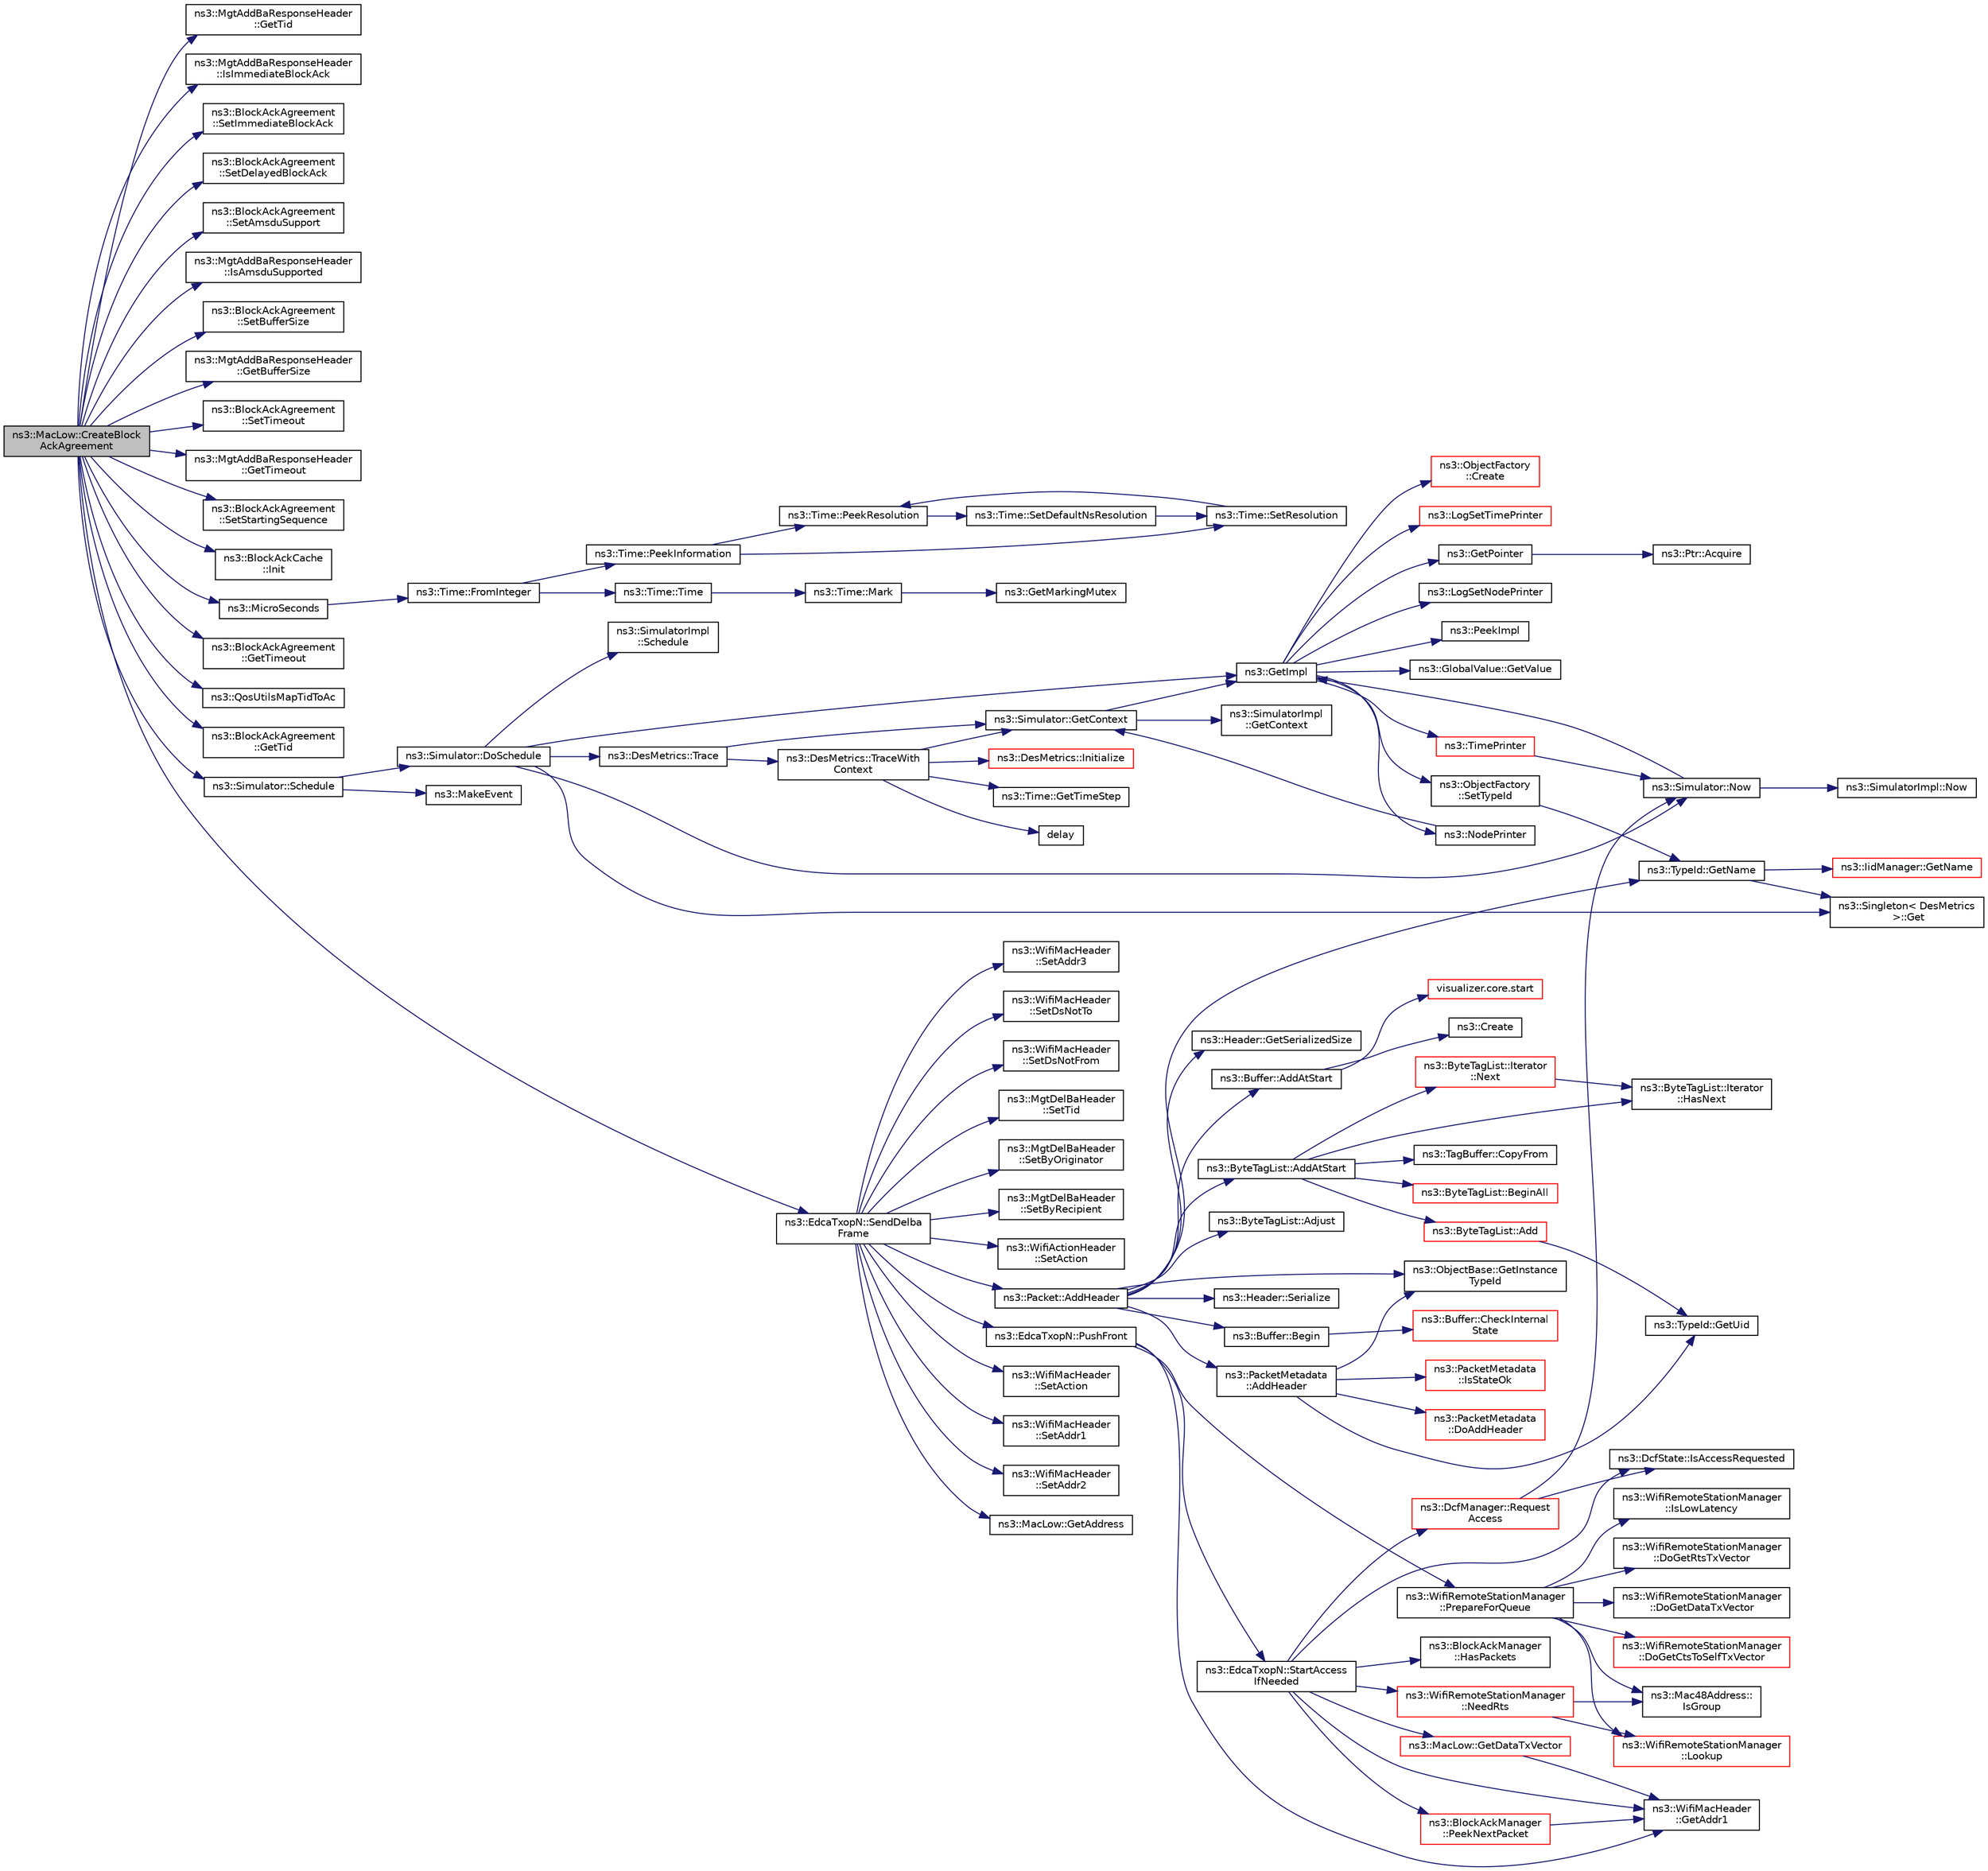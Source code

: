 digraph "ns3::MacLow::CreateBlockAckAgreement"
{
  edge [fontname="Helvetica",fontsize="10",labelfontname="Helvetica",labelfontsize="10"];
  node [fontname="Helvetica",fontsize="10",shape=record];
  rankdir="LR";
  Node1 [label="ns3::MacLow::CreateBlock\lAckAgreement",height=0.2,width=0.4,color="black", fillcolor="grey75", style="filled", fontcolor="black"];
  Node1 -> Node2 [color="midnightblue",fontsize="10",style="solid"];
  Node2 [label="ns3::MgtAddBaResponseHeader\l::GetTid",height=0.2,width=0.4,color="black", fillcolor="white", style="filled",URL="$db/d55/classns3_1_1MgtAddBaResponseHeader.html#a643b70f2e86aa454c58d2d807bcccde7"];
  Node1 -> Node3 [color="midnightblue",fontsize="10",style="solid"];
  Node3 [label="ns3::MgtAddBaResponseHeader\l::IsImmediateBlockAck",height=0.2,width=0.4,color="black", fillcolor="white", style="filled",URL="$db/d55/classns3_1_1MgtAddBaResponseHeader.html#a3dceb717f201736574b322d6245ac00f"];
  Node1 -> Node4 [color="midnightblue",fontsize="10",style="solid"];
  Node4 [label="ns3::BlockAckAgreement\l::SetImmediateBlockAck",height=0.2,width=0.4,color="black", fillcolor="white", style="filled",URL="$d8/d42/classns3_1_1BlockAckAgreement.html#a10cc1c1547def33759fd958ff5cfe8b2"];
  Node1 -> Node5 [color="midnightblue",fontsize="10",style="solid"];
  Node5 [label="ns3::BlockAckAgreement\l::SetDelayedBlockAck",height=0.2,width=0.4,color="black", fillcolor="white", style="filled",URL="$d8/d42/classns3_1_1BlockAckAgreement.html#a306b340b9e9f05cbd5fedd3a412aa6ca"];
  Node1 -> Node6 [color="midnightblue",fontsize="10",style="solid"];
  Node6 [label="ns3::BlockAckAgreement\l::SetAmsduSupport",height=0.2,width=0.4,color="black", fillcolor="white", style="filled",URL="$d8/d42/classns3_1_1BlockAckAgreement.html#a8597f6b15616bc0faac1e35966cda24f"];
  Node1 -> Node7 [color="midnightblue",fontsize="10",style="solid"];
  Node7 [label="ns3::MgtAddBaResponseHeader\l::IsAmsduSupported",height=0.2,width=0.4,color="black", fillcolor="white", style="filled",URL="$db/d55/classns3_1_1MgtAddBaResponseHeader.html#a89a9baf019ce6b0ed4e4de80bd3ba24b"];
  Node1 -> Node8 [color="midnightblue",fontsize="10",style="solid"];
  Node8 [label="ns3::BlockAckAgreement\l::SetBufferSize",height=0.2,width=0.4,color="black", fillcolor="white", style="filled",URL="$d8/d42/classns3_1_1BlockAckAgreement.html#a78071664adb9207a45124d882b1860c8"];
  Node1 -> Node9 [color="midnightblue",fontsize="10",style="solid"];
  Node9 [label="ns3::MgtAddBaResponseHeader\l::GetBufferSize",height=0.2,width=0.4,color="black", fillcolor="white", style="filled",URL="$db/d55/classns3_1_1MgtAddBaResponseHeader.html#adaec25030095902533000b047acfa20e"];
  Node1 -> Node10 [color="midnightblue",fontsize="10",style="solid"];
  Node10 [label="ns3::BlockAckAgreement\l::SetTimeout",height=0.2,width=0.4,color="black", fillcolor="white", style="filled",URL="$d8/d42/classns3_1_1BlockAckAgreement.html#aad0a85e49e6e939a2d23094acf871c7b"];
  Node1 -> Node11 [color="midnightblue",fontsize="10",style="solid"];
  Node11 [label="ns3::MgtAddBaResponseHeader\l::GetTimeout",height=0.2,width=0.4,color="black", fillcolor="white", style="filled",URL="$db/d55/classns3_1_1MgtAddBaResponseHeader.html#a6cf6c014d9634ef17568d9c8395f1d6b"];
  Node1 -> Node12 [color="midnightblue",fontsize="10",style="solid"];
  Node12 [label="ns3::BlockAckAgreement\l::SetStartingSequence",height=0.2,width=0.4,color="black", fillcolor="white", style="filled",URL="$d8/d42/classns3_1_1BlockAckAgreement.html#a2845733071e12a0f049bb7a90e174d61"];
  Node1 -> Node13 [color="midnightblue",fontsize="10",style="solid"];
  Node13 [label="ns3::BlockAckCache\l::Init",height=0.2,width=0.4,color="black", fillcolor="white", style="filled",URL="$da/d53/classns3_1_1BlockAckCache.html#a38bbf9991bacc70374daf9b9f59731e1"];
  Node1 -> Node14 [color="midnightblue",fontsize="10",style="solid"];
  Node14 [label="ns3::MicroSeconds",height=0.2,width=0.4,color="black", fillcolor="white", style="filled",URL="$d1/dec/group__timecivil.html#ga17465a639c8d1464e76538afdd78a9f0"];
  Node14 -> Node15 [color="midnightblue",fontsize="10",style="solid"];
  Node15 [label="ns3::Time::FromInteger",height=0.2,width=0.4,color="black", fillcolor="white", style="filled",URL="$dc/d04/classns3_1_1Time.html#a3e742c67b2764e75ff95f9b754d43fe9"];
  Node15 -> Node16 [color="midnightblue",fontsize="10",style="solid"];
  Node16 [label="ns3::Time::PeekInformation",height=0.2,width=0.4,color="black", fillcolor="white", style="filled",URL="$dc/d04/classns3_1_1Time.html#a0b023c55c20582aa7c1781aacf128034"];
  Node16 -> Node17 [color="midnightblue",fontsize="10",style="solid"];
  Node17 [label="ns3::Time::PeekResolution",height=0.2,width=0.4,color="black", fillcolor="white", style="filled",URL="$dc/d04/classns3_1_1Time.html#a963e53522278fcbdf1ab9f7adbd0f5d6"];
  Node17 -> Node18 [color="midnightblue",fontsize="10",style="solid"];
  Node18 [label="ns3::Time::SetDefaultNsResolution",height=0.2,width=0.4,color="black", fillcolor="white", style="filled",URL="$dc/d04/classns3_1_1Time.html#a6a872e62f71dfa817fef2c549473d980"];
  Node18 -> Node19 [color="midnightblue",fontsize="10",style="solid"];
  Node19 [label="ns3::Time::SetResolution",height=0.2,width=0.4,color="black", fillcolor="white", style="filled",URL="$dc/d04/classns3_1_1Time.html#ac89165ba7715b66017a49c718f4aef09"];
  Node19 -> Node17 [color="midnightblue",fontsize="10",style="solid"];
  Node16 -> Node19 [color="midnightblue",fontsize="10",style="solid"];
  Node15 -> Node20 [color="midnightblue",fontsize="10",style="solid"];
  Node20 [label="ns3::Time::Time",height=0.2,width=0.4,color="black", fillcolor="white", style="filled",URL="$dc/d04/classns3_1_1Time.html#a8a39dc1b8cbbd7fe6d940e492d1b925e"];
  Node20 -> Node21 [color="midnightblue",fontsize="10",style="solid"];
  Node21 [label="ns3::Time::Mark",height=0.2,width=0.4,color="black", fillcolor="white", style="filled",URL="$dc/d04/classns3_1_1Time.html#aa7eef2a1119c1c4855d99f1e83d44c54"];
  Node21 -> Node22 [color="midnightblue",fontsize="10",style="solid"];
  Node22 [label="ns3::GetMarkingMutex",height=0.2,width=0.4,color="black", fillcolor="white", style="filled",URL="$d7/d2e/namespacens3.html#ac4356aa982bd2ddb0f7ebbf94539919d"];
  Node1 -> Node23 [color="midnightblue",fontsize="10",style="solid"];
  Node23 [label="ns3::BlockAckAgreement\l::GetTimeout",height=0.2,width=0.4,color="black", fillcolor="white", style="filled",URL="$d8/d42/classns3_1_1BlockAckAgreement.html#a657cea60759c182dd429d1257b2ef6a4"];
  Node1 -> Node24 [color="midnightblue",fontsize="10",style="solid"];
  Node24 [label="ns3::QosUtilsMapTidToAc",height=0.2,width=0.4,color="black", fillcolor="white", style="filled",URL="$df/d5e/group__wifi.html#ga4e36efcff6dd83eaee42e1af0de43d48"];
  Node1 -> Node25 [color="midnightblue",fontsize="10",style="solid"];
  Node25 [label="ns3::BlockAckAgreement\l::GetTid",height=0.2,width=0.4,color="black", fillcolor="white", style="filled",URL="$d8/d42/classns3_1_1BlockAckAgreement.html#abde33346da920d38ea70bf7e83620315"];
  Node1 -> Node26 [color="midnightblue",fontsize="10",style="solid"];
  Node26 [label="ns3::Simulator::Schedule",height=0.2,width=0.4,color="black", fillcolor="white", style="filled",URL="$d7/deb/classns3_1_1Simulator.html#a671882c894a08af4a5e91181bf1eec13"];
  Node26 -> Node27 [color="midnightblue",fontsize="10",style="solid"];
  Node27 [label="ns3::Simulator::DoSchedule",height=0.2,width=0.4,color="black", fillcolor="white", style="filled",URL="$d7/deb/classns3_1_1Simulator.html#a47af23973938819bdc89cb2807e09ed5"];
  Node27 -> Node28 [color="midnightblue",fontsize="10",style="solid"];
  Node28 [label="ns3::Singleton\< DesMetrics\l \>::Get",height=0.2,width=0.4,color="black", fillcolor="white", style="filled",URL="$d8/d77/classns3_1_1Singleton.html#a80a2cd3c25a27ea72add7a9f7a141ffa"];
  Node27 -> Node29 [color="midnightblue",fontsize="10",style="solid"];
  Node29 [label="ns3::DesMetrics::Trace",height=0.2,width=0.4,color="black", fillcolor="white", style="filled",URL="$d5/d69/classns3_1_1DesMetrics.html#ab7c6c097412d0398affbc9f8d2643160"];
  Node29 -> Node30 [color="midnightblue",fontsize="10",style="solid"];
  Node30 [label="ns3::DesMetrics::TraceWith\lContext",height=0.2,width=0.4,color="black", fillcolor="white", style="filled",URL="$d5/d69/classns3_1_1DesMetrics.html#abc404d9eee92f4e8fd67f5d200490ed6"];
  Node30 -> Node31 [color="midnightblue",fontsize="10",style="solid"];
  Node31 [label="ns3::DesMetrics::Initialize",height=0.2,width=0.4,color="red", fillcolor="white", style="filled",URL="$d5/d69/classns3_1_1DesMetrics.html#a63bf3891d9fd2cf8c76b375b3db67756"];
  Node30 -> Node32 [color="midnightblue",fontsize="10",style="solid"];
  Node32 [label="ns3::Simulator::GetContext",height=0.2,width=0.4,color="black", fillcolor="white", style="filled",URL="$d7/deb/classns3_1_1Simulator.html#a8514b74ee2c42916b351b33c4a963bb0"];
  Node32 -> Node33 [color="midnightblue",fontsize="10",style="solid"];
  Node33 [label="ns3::GetImpl",height=0.2,width=0.4,color="black", fillcolor="white", style="filled",URL="$d4/d8b/group__simulator.html#ga42eb4eddad41528d4d99794a3dae3fd0",tooltip="Get the SimulatorImpl singleton. "];
  Node33 -> Node34 [color="midnightblue",fontsize="10",style="solid"];
  Node34 [label="ns3::PeekImpl",height=0.2,width=0.4,color="black", fillcolor="white", style="filled",URL="$d4/d8b/group__simulator.html#ga233c5c38de117e4e4a5a9cd168694792",tooltip="Get the static SimulatorImpl instance. "];
  Node33 -> Node35 [color="midnightblue",fontsize="10",style="solid"];
  Node35 [label="ns3::GlobalValue::GetValue",height=0.2,width=0.4,color="black", fillcolor="white", style="filled",URL="$dc/d02/classns3_1_1GlobalValue.html#aa33773cb952ba3c285a03ae2c4769b84"];
  Node33 -> Node36 [color="midnightblue",fontsize="10",style="solid"];
  Node36 [label="ns3::ObjectFactory\l::SetTypeId",height=0.2,width=0.4,color="black", fillcolor="white", style="filled",URL="$d5/d0d/classns3_1_1ObjectFactory.html#a77dcd099064038a1eb7a6b8251229ec3"];
  Node36 -> Node37 [color="midnightblue",fontsize="10",style="solid"];
  Node37 [label="ns3::TypeId::GetName",height=0.2,width=0.4,color="black", fillcolor="white", style="filled",URL="$d6/d11/classns3_1_1TypeId.html#aa3c41c79ae428b3cb396a9c6bb3ef314"];
  Node37 -> Node28 [color="midnightblue",fontsize="10",style="solid"];
  Node37 -> Node38 [color="midnightblue",fontsize="10",style="solid"];
  Node38 [label="ns3::IidManager::GetName",height=0.2,width=0.4,color="red", fillcolor="white", style="filled",URL="$d4/d1c/classns3_1_1IidManager.html#a5d68d0f0f44594dcdec239dbdb5bf53c"];
  Node33 -> Node39 [color="midnightblue",fontsize="10",style="solid"];
  Node39 [label="ns3::GetPointer",height=0.2,width=0.4,color="black", fillcolor="white", style="filled",URL="$d7/d2e/namespacens3.html#ab4e173cdfd43d17c1a40d5348510a670"];
  Node39 -> Node40 [color="midnightblue",fontsize="10",style="solid"];
  Node40 [label="ns3::Ptr::Acquire",height=0.2,width=0.4,color="black", fillcolor="white", style="filled",URL="$dc/d90/classns3_1_1Ptr.html#a9579b15e8c42dcdff5869d9d987562fb"];
  Node33 -> Node41 [color="midnightblue",fontsize="10",style="solid"];
  Node41 [label="ns3::ObjectFactory\l::Create",height=0.2,width=0.4,color="red", fillcolor="white", style="filled",URL="$d5/d0d/classns3_1_1ObjectFactory.html#a18152e93f0a6fe184ed7300cb31e9896"];
  Node33 -> Node42 [color="midnightblue",fontsize="10",style="solid"];
  Node42 [label="ns3::LogSetTimePrinter",height=0.2,width=0.4,color="red", fillcolor="white", style="filled",URL="$d7/d2e/namespacens3.html#acf6a1749b3febc5a6a5b2b8620138d80"];
  Node33 -> Node43 [color="midnightblue",fontsize="10",style="solid"];
  Node43 [label="ns3::TimePrinter",height=0.2,width=0.4,color="red", fillcolor="white", style="filled",URL="$d8/dff/group__logging.html#gaaad3642e8247a056cd83001d805b0812"];
  Node43 -> Node44 [color="midnightblue",fontsize="10",style="solid"];
  Node44 [label="ns3::Simulator::Now",height=0.2,width=0.4,color="black", fillcolor="white", style="filled",URL="$d7/deb/classns3_1_1Simulator.html#ac3178fa975b419f7875e7105be122800"];
  Node44 -> Node33 [color="midnightblue",fontsize="10",style="solid"];
  Node44 -> Node45 [color="midnightblue",fontsize="10",style="solid"];
  Node45 [label="ns3::SimulatorImpl::Now",height=0.2,width=0.4,color="black", fillcolor="white", style="filled",URL="$d2/d19/classns3_1_1SimulatorImpl.html#aa516c50060846adc6fd316e83ef0797c"];
  Node33 -> Node46 [color="midnightblue",fontsize="10",style="solid"];
  Node46 [label="ns3::LogSetNodePrinter",height=0.2,width=0.4,color="black", fillcolor="white", style="filled",URL="$d7/d2e/namespacens3.html#aa6e659ca357c8309352fa0f146793810"];
  Node33 -> Node47 [color="midnightblue",fontsize="10",style="solid"];
  Node47 [label="ns3::NodePrinter",height=0.2,width=0.4,color="black", fillcolor="white", style="filled",URL="$d8/dff/group__logging.html#gaaffbf70ff3766cd62b8bbd9b140d2a1b"];
  Node47 -> Node32 [color="midnightblue",fontsize="10",style="solid"];
  Node32 -> Node48 [color="midnightblue",fontsize="10",style="solid"];
  Node48 [label="ns3::SimulatorImpl\l::GetContext",height=0.2,width=0.4,color="black", fillcolor="white", style="filled",URL="$d2/d19/classns3_1_1SimulatorImpl.html#a8b66270c97766c0adb997e2535648557"];
  Node30 -> Node49 [color="midnightblue",fontsize="10",style="solid"];
  Node49 [label="ns3::Time::GetTimeStep",height=0.2,width=0.4,color="black", fillcolor="white", style="filled",URL="$dc/d04/classns3_1_1Time.html#a40a7025b73dac7d02f8a4e1e54eaa5b5"];
  Node30 -> Node50 [color="midnightblue",fontsize="10",style="solid"];
  Node50 [label="delay",height=0.2,width=0.4,color="black", fillcolor="white", style="filled",URL="$d8/d68/lte_2model_2fading-traces_2fading__trace__generator_8m.html#a7964e6aa8f61a9d28973c8267a606ad8"];
  Node29 -> Node32 [color="midnightblue",fontsize="10",style="solid"];
  Node27 -> Node44 [color="midnightblue",fontsize="10",style="solid"];
  Node27 -> Node33 [color="midnightblue",fontsize="10",style="solid"];
  Node27 -> Node51 [color="midnightblue",fontsize="10",style="solid"];
  Node51 [label="ns3::SimulatorImpl\l::Schedule",height=0.2,width=0.4,color="black", fillcolor="white", style="filled",URL="$d2/d19/classns3_1_1SimulatorImpl.html#a24eac97ca7dc0e64162e3596064cfb5c"];
  Node26 -> Node52 [color="midnightblue",fontsize="10",style="solid"];
  Node52 [label="ns3::MakeEvent",height=0.2,width=0.4,color="black", fillcolor="white", style="filled",URL="$d0/dac/group__makeeventfnptr.html#ga289a28a2497c18a9bd299e5e2014094b"];
  Node1 -> Node53 [color="midnightblue",fontsize="10",style="solid"];
  Node53 [label="ns3::EdcaTxopN::SendDelba\lFrame",height=0.2,width=0.4,color="black", fillcolor="white", style="filled",URL="$dc/db8/classns3_1_1EdcaTxopN.html#a3a14d846328f0d5447f44d7c2f3c607e"];
  Node53 -> Node54 [color="midnightblue",fontsize="10",style="solid"];
  Node54 [label="ns3::WifiMacHeader\l::SetAction",height=0.2,width=0.4,color="black", fillcolor="white", style="filled",URL="$d2/d9b/classns3_1_1WifiMacHeader.html#a71238ec5b36713706b81fbec818a7e4b"];
  Node53 -> Node55 [color="midnightblue",fontsize="10",style="solid"];
  Node55 [label="ns3::WifiMacHeader\l::SetAddr1",height=0.2,width=0.4,color="black", fillcolor="white", style="filled",URL="$d2/d9b/classns3_1_1WifiMacHeader.html#a6478a02b80d5c01657714c5c7a0ae1cb"];
  Node53 -> Node56 [color="midnightblue",fontsize="10",style="solid"];
  Node56 [label="ns3::WifiMacHeader\l::SetAddr2",height=0.2,width=0.4,color="black", fillcolor="white", style="filled",URL="$d2/d9b/classns3_1_1WifiMacHeader.html#ab6a0efdc43d39b5da5d17eae9665271d"];
  Node53 -> Node57 [color="midnightblue",fontsize="10",style="solid"];
  Node57 [label="ns3::MacLow::GetAddress",height=0.2,width=0.4,color="black", fillcolor="white", style="filled",URL="$d3/da6/classns3_1_1MacLow.html#a109922d4f2bb1ee0b2a66aa3bcc48e2f"];
  Node53 -> Node58 [color="midnightblue",fontsize="10",style="solid"];
  Node58 [label="ns3::WifiMacHeader\l::SetAddr3",height=0.2,width=0.4,color="black", fillcolor="white", style="filled",URL="$d2/d9b/classns3_1_1WifiMacHeader.html#ace2fd1624db247bd42cbe9182996bb0e"];
  Node53 -> Node59 [color="midnightblue",fontsize="10",style="solid"];
  Node59 [label="ns3::WifiMacHeader\l::SetDsNotTo",height=0.2,width=0.4,color="black", fillcolor="white", style="filled",URL="$d2/d9b/classns3_1_1WifiMacHeader.html#a977cd5a09062bfc3660a23acdebd75ec"];
  Node53 -> Node60 [color="midnightblue",fontsize="10",style="solid"];
  Node60 [label="ns3::WifiMacHeader\l::SetDsNotFrom",height=0.2,width=0.4,color="black", fillcolor="white", style="filled",URL="$d2/d9b/classns3_1_1WifiMacHeader.html#a02edeb349da4aacc6b376fcf76ff99cc"];
  Node53 -> Node61 [color="midnightblue",fontsize="10",style="solid"];
  Node61 [label="ns3::MgtDelBaHeader\l::SetTid",height=0.2,width=0.4,color="black", fillcolor="white", style="filled",URL="$df/dd8/classns3_1_1MgtDelBaHeader.html#a34d5c6c4fcb0b4e9128e8add115d1179"];
  Node53 -> Node62 [color="midnightblue",fontsize="10",style="solid"];
  Node62 [label="ns3::MgtDelBaHeader\l::SetByOriginator",height=0.2,width=0.4,color="black", fillcolor="white", style="filled",URL="$df/dd8/classns3_1_1MgtDelBaHeader.html#a57adafa240048133ccf436c521f8d04d"];
  Node53 -> Node63 [color="midnightblue",fontsize="10",style="solid"];
  Node63 [label="ns3::MgtDelBaHeader\l::SetByRecipient",height=0.2,width=0.4,color="black", fillcolor="white", style="filled",URL="$df/dd8/classns3_1_1MgtDelBaHeader.html#aa8135aee62ccc1cab7c9a6e881fa7c41"];
  Node53 -> Node64 [color="midnightblue",fontsize="10",style="solid"];
  Node64 [label="ns3::WifiActionHeader\l::SetAction",height=0.2,width=0.4,color="black", fillcolor="white", style="filled",URL="$d3/d69/classns3_1_1WifiActionHeader.html#ab904b1e476e1dd0e0426c84c5970a2eb"];
  Node53 -> Node65 [color="midnightblue",fontsize="10",style="solid"];
  Node65 [label="ns3::Packet::AddHeader",height=0.2,width=0.4,color="black", fillcolor="white", style="filled",URL="$dd/d7a/classns3_1_1Packet.html#a465108c595a0bc592095cbcab1832ed8",tooltip="Add header to this packet. "];
  Node65 -> Node66 [color="midnightblue",fontsize="10",style="solid"];
  Node66 [label="ns3::Header::GetSerializedSize",height=0.2,width=0.4,color="black", fillcolor="white", style="filled",URL="$d6/dae/classns3_1_1Header.html#a6ef0497eabc1b1fb0ad42738eb73f934"];
  Node65 -> Node67 [color="midnightblue",fontsize="10",style="solid"];
  Node67 [label="ns3::ObjectBase::GetInstance\lTypeId",height=0.2,width=0.4,color="black", fillcolor="white", style="filled",URL="$d2/dac/classns3_1_1ObjectBase.html#abe5b43a6f5b99a92a4c3122db31f06fb"];
  Node65 -> Node37 [color="midnightblue",fontsize="10",style="solid"];
  Node65 -> Node68 [color="midnightblue",fontsize="10",style="solid"];
  Node68 [label="ns3::Buffer::AddAtStart",height=0.2,width=0.4,color="black", fillcolor="white", style="filled",URL="$da/d85/classns3_1_1Buffer.html#a8abd8164c3671d3dadc98fc66fade7b1"];
  Node68 -> Node69 [color="midnightblue",fontsize="10",style="solid"];
  Node69 [label="visualizer.core.start",height=0.2,width=0.4,color="red", fillcolor="white", style="filled",URL="$df/d6c/namespacevisualizer_1_1core.html#a2a35e5d8a34af358b508dac8635754e0"];
  Node68 -> Node70 [color="midnightblue",fontsize="10",style="solid"];
  Node70 [label="ns3::Create",height=0.2,width=0.4,color="black", fillcolor="white", style="filled",URL="$d2/df2/group__ptr.html#ga0406dd2d929ceac05ce39d4579fa3e4b"];
  Node65 -> Node71 [color="midnightblue",fontsize="10",style="solid"];
  Node71 [label="ns3::ByteTagList::Adjust",height=0.2,width=0.4,color="black", fillcolor="white", style="filled",URL="$dd/d64/classns3_1_1ByteTagList.html#a1fec06d7e6daaf8039cf2a148e4090f2"];
  Node65 -> Node72 [color="midnightblue",fontsize="10",style="solid"];
  Node72 [label="ns3::ByteTagList::AddAtStart",height=0.2,width=0.4,color="black", fillcolor="white", style="filled",URL="$dd/d64/classns3_1_1ByteTagList.html#acb4563fbe4299c55af41ba7a166b71d5"];
  Node72 -> Node73 [color="midnightblue",fontsize="10",style="solid"];
  Node73 [label="ns3::ByteTagList::BeginAll",height=0.2,width=0.4,color="red", fillcolor="white", style="filled",URL="$dd/d64/classns3_1_1ByteTagList.html#ac4f33846ef6a84a64ede38b2de1564ba",tooltip="Returns an iterator pointing to the very first tag in this list. "];
  Node72 -> Node74 [color="midnightblue",fontsize="10",style="solid"];
  Node74 [label="ns3::ByteTagList::Iterator\l::HasNext",height=0.2,width=0.4,color="black", fillcolor="white", style="filled",URL="$de/dc7/classns3_1_1ByteTagList_1_1Iterator.html#aa1c5eb37f289d0eef8dfaf687498eaec",tooltip="Used to determine if the iterator is at the end of the byteTagList. "];
  Node72 -> Node75 [color="midnightblue",fontsize="10",style="solid"];
  Node75 [label="ns3::ByteTagList::Iterator\l::Next",height=0.2,width=0.4,color="red", fillcolor="white", style="filled",URL="$de/dc7/classns3_1_1ByteTagList_1_1Iterator.html#af521864d800baab1d9c5262f59ce4433",tooltip="Returns the next Item from the ByteTagList. "];
  Node75 -> Node74 [color="midnightblue",fontsize="10",style="solid"];
  Node72 -> Node76 [color="midnightblue",fontsize="10",style="solid"];
  Node76 [label="ns3::ByteTagList::Add",height=0.2,width=0.4,color="red", fillcolor="white", style="filled",URL="$dd/d64/classns3_1_1ByteTagList.html#ac970192e923afc561a304d17af4b8a52"];
  Node76 -> Node77 [color="midnightblue",fontsize="10",style="solid"];
  Node77 [label="ns3::TypeId::GetUid",height=0.2,width=0.4,color="black", fillcolor="white", style="filled",URL="$d6/d11/classns3_1_1TypeId.html#acd3e41de6340d06299f4fd63e2ed8da0"];
  Node72 -> Node78 [color="midnightblue",fontsize="10",style="solid"];
  Node78 [label="ns3::TagBuffer::CopyFrom",height=0.2,width=0.4,color="black", fillcolor="white", style="filled",URL="$d6/ded/classns3_1_1TagBuffer.html#afe07a9e117449ff5b5d5857291671349",tooltip="Copy the nternal structure of another TagBuffer. "];
  Node65 -> Node79 [color="midnightblue",fontsize="10",style="solid"];
  Node79 [label="ns3::Header::Serialize",height=0.2,width=0.4,color="black", fillcolor="white", style="filled",URL="$d6/dae/classns3_1_1Header.html#afb61f1aac69ff8349a6bfe521fab5404"];
  Node65 -> Node80 [color="midnightblue",fontsize="10",style="solid"];
  Node80 [label="ns3::Buffer::Begin",height=0.2,width=0.4,color="black", fillcolor="white", style="filled",URL="$da/d85/classns3_1_1Buffer.html#a893d4bf50df13e730b6cd0fda91b967f"];
  Node80 -> Node81 [color="midnightblue",fontsize="10",style="solid"];
  Node81 [label="ns3::Buffer::CheckInternal\lState",height=0.2,width=0.4,color="red", fillcolor="white", style="filled",URL="$da/d85/classns3_1_1Buffer.html#a6202ce7f1ecc1fc7a14cc13017375d14",tooltip="Checks the internal buffer structures consistency. "];
  Node65 -> Node82 [color="midnightblue",fontsize="10",style="solid"];
  Node82 [label="ns3::PacketMetadata\l::AddHeader",height=0.2,width=0.4,color="black", fillcolor="white", style="filled",URL="$d1/db1/classns3_1_1PacketMetadata.html#abdce736c4c5f647242f0808c0d2f9249",tooltip="Add an header. "];
  Node82 -> Node83 [color="midnightblue",fontsize="10",style="solid"];
  Node83 [label="ns3::PacketMetadata\l::IsStateOk",height=0.2,width=0.4,color="red", fillcolor="white", style="filled",URL="$d1/db1/classns3_1_1PacketMetadata.html#a208d3163e28704438cdd4d30318e489c",tooltip="Check if the metadata state is ok. "];
  Node82 -> Node67 [color="midnightblue",fontsize="10",style="solid"];
  Node82 -> Node77 [color="midnightblue",fontsize="10",style="solid"];
  Node82 -> Node84 [color="midnightblue",fontsize="10",style="solid"];
  Node84 [label="ns3::PacketMetadata\l::DoAddHeader",height=0.2,width=0.4,color="red", fillcolor="white", style="filled",URL="$d1/db1/classns3_1_1PacketMetadata.html#ae5ad09674e28733405c49b2655c51a5a",tooltip="Add an header. "];
  Node53 -> Node85 [color="midnightblue",fontsize="10",style="solid"];
  Node85 [label="ns3::EdcaTxopN::PushFront",height=0.2,width=0.4,color="black", fillcolor="white", style="filled",URL="$dc/db8/classns3_1_1EdcaTxopN.html#a4ff1922de0b92b5f6a9104b714d82c0b"];
  Node85 -> Node86 [color="midnightblue",fontsize="10",style="solid"];
  Node86 [label="ns3::WifiRemoteStationManager\l::PrepareForQueue",height=0.2,width=0.4,color="black", fillcolor="white", style="filled",URL="$d6/d65/classns3_1_1WifiRemoteStationManager.html#a4812b9abae368de05cbd1393b7053f90"];
  Node86 -> Node87 [color="midnightblue",fontsize="10",style="solid"];
  Node87 [label="ns3::WifiRemoteStationManager\l::IsLowLatency",height=0.2,width=0.4,color="black", fillcolor="white", style="filled",URL="$d6/d65/classns3_1_1WifiRemoteStationManager.html#a3b5ae71dce8e994b493ddfdb1d2f57f6"];
  Node86 -> Node88 [color="midnightblue",fontsize="10",style="solid"];
  Node88 [label="ns3::Mac48Address::\lIsGroup",height=0.2,width=0.4,color="black", fillcolor="white", style="filled",URL="$db/dee/classns3_1_1Mac48Address.html#ae191b13b8ecd9d138c2301483ab826e8"];
  Node86 -> Node89 [color="midnightblue",fontsize="10",style="solid"];
  Node89 [label="ns3::WifiRemoteStationManager\l::Lookup",height=0.2,width=0.4,color="red", fillcolor="white", style="filled",URL="$d6/d65/classns3_1_1WifiRemoteStationManager.html#a30e6f16aff4b23cec95e3086faad7983"];
  Node86 -> Node90 [color="midnightblue",fontsize="10",style="solid"];
  Node90 [label="ns3::WifiRemoteStationManager\l::DoGetRtsTxVector",height=0.2,width=0.4,color="black", fillcolor="white", style="filled",URL="$d6/d65/classns3_1_1WifiRemoteStationManager.html#abf44eccb31d4b1b58644fd6721d132c9"];
  Node86 -> Node91 [color="midnightblue",fontsize="10",style="solid"];
  Node91 [label="ns3::WifiRemoteStationManager\l::DoGetDataTxVector",height=0.2,width=0.4,color="black", fillcolor="white", style="filled",URL="$d6/d65/classns3_1_1WifiRemoteStationManager.html#a5a6b2bfcd4959da43c54f0072bd01202"];
  Node86 -> Node92 [color="midnightblue",fontsize="10",style="solid"];
  Node92 [label="ns3::WifiRemoteStationManager\l::DoGetCtsToSelfTxVector",height=0.2,width=0.4,color="red", fillcolor="white", style="filled",URL="$d6/d65/classns3_1_1WifiRemoteStationManager.html#aa8b7470c26610407756a92a5fcb4bf4b"];
  Node85 -> Node93 [color="midnightblue",fontsize="10",style="solid"];
  Node93 [label="ns3::WifiMacHeader\l::GetAddr1",height=0.2,width=0.4,color="black", fillcolor="white", style="filled",URL="$d2/d9b/classns3_1_1WifiMacHeader.html#a5ddcfd82e7c5a17ffea5be9246544530"];
  Node85 -> Node94 [color="midnightblue",fontsize="10",style="solid"];
  Node94 [label="ns3::EdcaTxopN::StartAccess\lIfNeeded",height=0.2,width=0.4,color="black", fillcolor="white", style="filled",URL="$dc/db8/classns3_1_1EdcaTxopN.html#a28a7052f217ed15058697197350d9801"];
  Node94 -> Node95 [color="midnightblue",fontsize="10",style="solid"];
  Node95 [label="ns3::BlockAckManager\l::HasPackets",height=0.2,width=0.4,color="black", fillcolor="white", style="filled",URL="$d5/dec/classns3_1_1BlockAckManager.html#aa4d33e4f453efea9967dc2ebb7142210"];
  Node94 -> Node96 [color="midnightblue",fontsize="10",style="solid"];
  Node96 [label="ns3::DcfState::IsAccessRequested",height=0.2,width=0.4,color="black", fillcolor="white", style="filled",URL="$df/dde/classns3_1_1DcfState.html#a1a9959645698b0f3d65902b0e382cfa2"];
  Node94 -> Node97 [color="midnightblue",fontsize="10",style="solid"];
  Node97 [label="ns3::BlockAckManager\l::PeekNextPacket",height=0.2,width=0.4,color="red", fillcolor="white", style="filled",URL="$d5/dec/classns3_1_1BlockAckManager.html#a27160e30a1652c3a2cf4c0fca44f4166"];
  Node97 -> Node93 [color="midnightblue",fontsize="10",style="solid"];
  Node94 -> Node98 [color="midnightblue",fontsize="10",style="solid"];
  Node98 [label="ns3::WifiRemoteStationManager\l::NeedRts",height=0.2,width=0.4,color="red", fillcolor="white", style="filled",URL="$d6/d65/classns3_1_1WifiRemoteStationManager.html#a1552c041e2344e355e9a28859054db27"];
  Node98 -> Node88 [color="midnightblue",fontsize="10",style="solid"];
  Node98 -> Node89 [color="midnightblue",fontsize="10",style="solid"];
  Node94 -> Node93 [color="midnightblue",fontsize="10",style="solid"];
  Node94 -> Node99 [color="midnightblue",fontsize="10",style="solid"];
  Node99 [label="ns3::MacLow::GetDataTxVector",height=0.2,width=0.4,color="red", fillcolor="white", style="filled",URL="$d3/da6/classns3_1_1MacLow.html#a04bad04eade9ff1de0940b01c5bcf514"];
  Node99 -> Node93 [color="midnightblue",fontsize="10",style="solid"];
  Node94 -> Node100 [color="midnightblue",fontsize="10",style="solid"];
  Node100 [label="ns3::DcfManager::Request\lAccess",height=0.2,width=0.4,color="red", fillcolor="white", style="filled",URL="$de/d60/classns3_1_1DcfManager.html#a34f321cc7651b9bc9ac254af83521363"];
  Node100 -> Node96 [color="midnightblue",fontsize="10",style="solid"];
  Node100 -> Node44 [color="midnightblue",fontsize="10",style="solid"];
}
